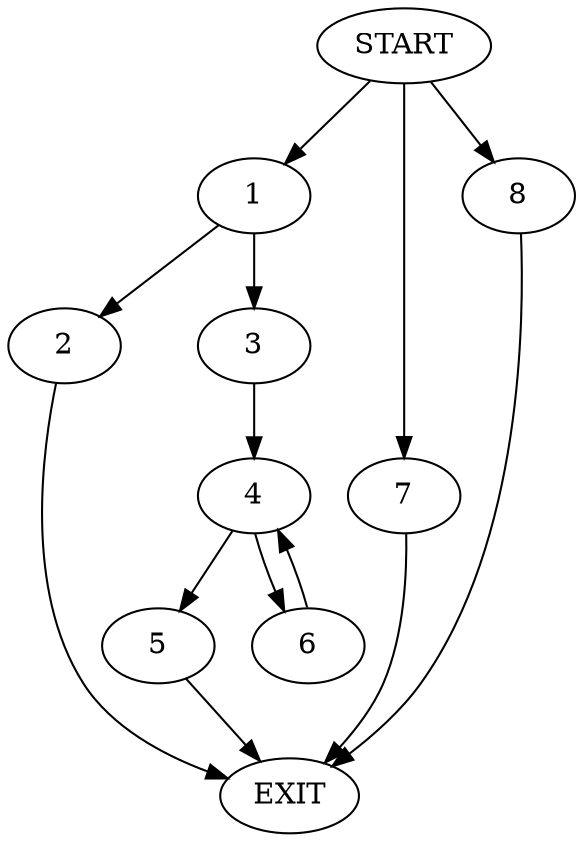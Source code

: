 digraph {
0 [label="START"]
9 [label="EXIT"]
0 -> 1
1 -> 2
1 -> 3
3 -> 4
2 -> 9
4 -> 5
4 -> 6
6 -> 4
5 -> 9
0 -> 7
7 -> 9
0 -> 8
8 -> 9
}
